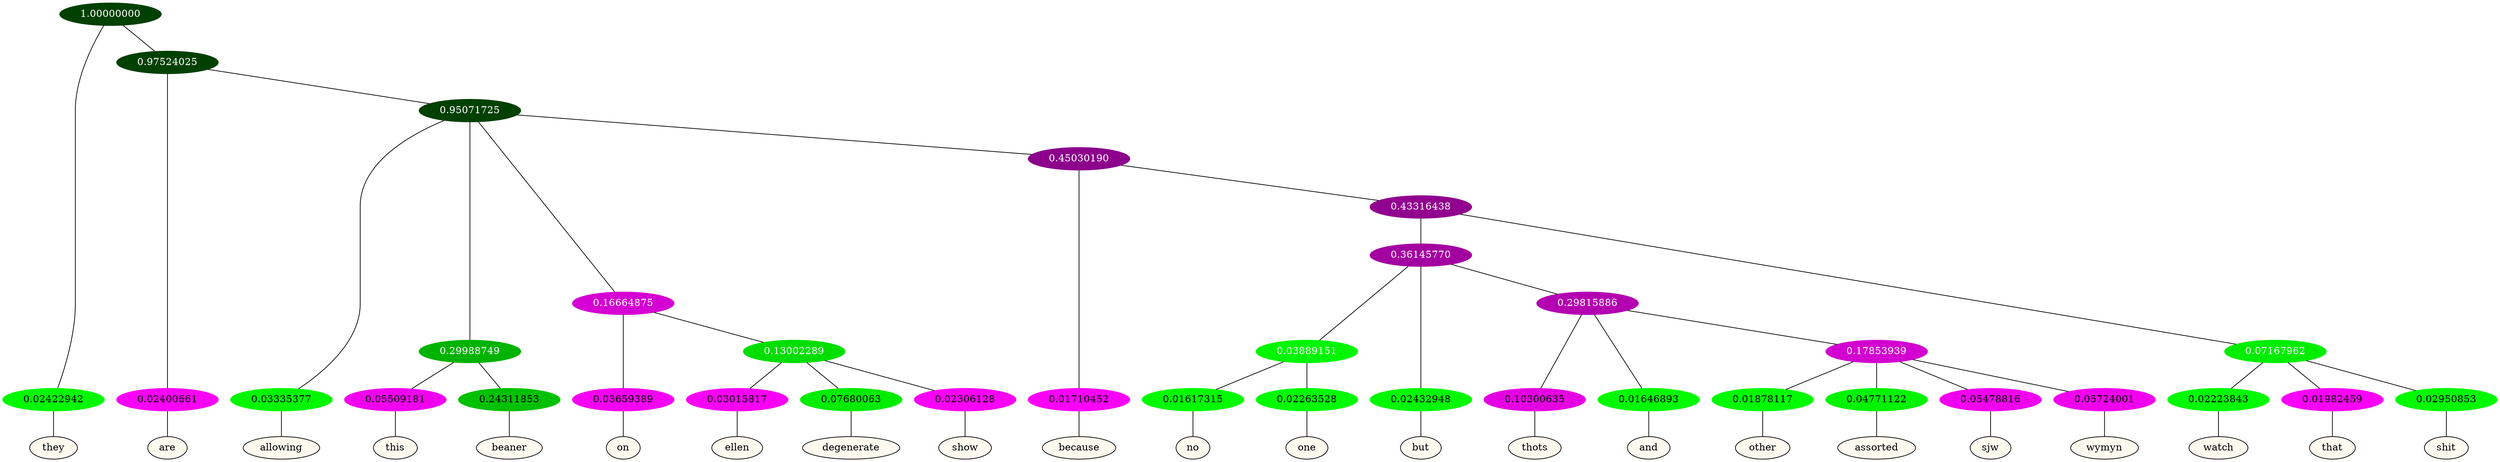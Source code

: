 graph {
	node [format=png height=0.15 nodesep=0.001 ordering=out overlap=prism overlap_scaling=0.01 ranksep=0.001 ratio=0.2 style=filled width=0.15]
	{
		rank=same
		a_w_1 [label=they color=black fillcolor=floralwhite style="filled,solid"]
		a_w_3 [label=are color=black fillcolor=floralwhite style="filled,solid"]
		a_w_5 [label=allowing color=black fillcolor=floralwhite style="filled,solid"]
		a_w_9 [label=this color=black fillcolor=floralwhite style="filled,solid"]
		a_w_10 [label=beaner color=black fillcolor=floralwhite style="filled,solid"]
		a_w_11 [label=on color=black fillcolor=floralwhite style="filled,solid"]
		a_w_15 [label=ellen color=black fillcolor=floralwhite style="filled,solid"]
		a_w_16 [label=degenerate color=black fillcolor=floralwhite style="filled,solid"]
		a_w_17 [label=show color=black fillcolor=floralwhite style="filled,solid"]
		a_w_13 [label=because color=black fillcolor=floralwhite style="filled,solid"]
		a_w_26 [label=no color=black fillcolor=floralwhite style="filled,solid"]
		a_w_27 [label=one color=black fillcolor=floralwhite style="filled,solid"]
		a_w_21 [label=but color=black fillcolor=floralwhite style="filled,solid"]
		a_w_28 [label=thots color=black fillcolor=floralwhite style="filled,solid"]
		a_w_29 [label=and color=black fillcolor=floralwhite style="filled,solid"]
		a_w_31 [label=other color=black fillcolor=floralwhite style="filled,solid"]
		a_w_32 [label=assorted color=black fillcolor=floralwhite style="filled,solid"]
		a_w_33 [label=sjw color=black fillcolor=floralwhite style="filled,solid"]
		a_w_34 [label=wymyn color=black fillcolor=floralwhite style="filled,solid"]
		a_w_23 [label=watch color=black fillcolor=floralwhite style="filled,solid"]
		a_w_24 [label=that color=black fillcolor=floralwhite style="filled,solid"]
		a_w_25 [label=shit color=black fillcolor=floralwhite style="filled,solid"]
	}
	a_n_1 -- a_w_1
	a_n_3 -- a_w_3
	a_n_5 -- a_w_5
	a_n_9 -- a_w_9
	a_n_10 -- a_w_10
	a_n_11 -- a_w_11
	a_n_15 -- a_w_15
	a_n_16 -- a_w_16
	a_n_17 -- a_w_17
	a_n_13 -- a_w_13
	a_n_26 -- a_w_26
	a_n_27 -- a_w_27
	a_n_21 -- a_w_21
	a_n_28 -- a_w_28
	a_n_29 -- a_w_29
	a_n_31 -- a_w_31
	a_n_32 -- a_w_32
	a_n_33 -- a_w_33
	a_n_34 -- a_w_34
	a_n_23 -- a_w_23
	a_n_24 -- a_w_24
	a_n_25 -- a_w_25
	{
		rank=same
		a_n_1 [label=0.02422942 color="0.334 1.000 0.976" fontcolor=black]
		a_n_3 [label=0.02400661 color="0.835 1.000 0.976" fontcolor=black]
		a_n_5 [label=0.03335377 color="0.334 1.000 0.967" fontcolor=black]
		a_n_9 [label=0.05509181 color="0.835 1.000 0.945" fontcolor=black]
		a_n_10 [label=0.24311853 color="0.334 1.000 0.757" fontcolor=black]
		a_n_11 [label=0.03659389 color="0.835 1.000 0.963" fontcolor=black]
		a_n_15 [label=0.03015817 color="0.835 1.000 0.970" fontcolor=black]
		a_n_16 [label=0.07680063 color="0.334 1.000 0.923" fontcolor=black]
		a_n_17 [label=0.02306128 color="0.835 1.000 0.977" fontcolor=black]
		a_n_13 [label=0.01710452 color="0.835 1.000 0.983" fontcolor=black]
		a_n_26 [label=0.01617315 color="0.334 1.000 0.984" fontcolor=black]
		a_n_27 [label=0.02263528 color="0.334 1.000 0.977" fontcolor=black]
		a_n_21 [label=0.02432948 color="0.334 1.000 0.976" fontcolor=black]
		a_n_28 [label=0.10300635 color="0.835 1.000 0.897" fontcolor=black]
		a_n_29 [label=0.01646893 color="0.334 1.000 0.984" fontcolor=black]
		a_n_31 [label=0.01878117 color="0.334 1.000 0.981" fontcolor=black]
		a_n_32 [label=0.04771122 color="0.334 1.000 0.952" fontcolor=black]
		a_n_33 [label=0.05478816 color="0.835 1.000 0.945" fontcolor=black]
		a_n_34 [label=0.05724001 color="0.835 1.000 0.943" fontcolor=black]
		a_n_23 [label=0.02223843 color="0.334 1.000 0.978" fontcolor=black]
		a_n_24 [label=0.01982459 color="0.835 1.000 0.980" fontcolor=black]
		a_n_25 [label=0.02950853 color="0.334 1.000 0.970" fontcolor=black]
	}
	a_n_0 [label=1.00000000 color="0.334 1.000 0.250" fontcolor=grey99]
	a_n_0 -- a_n_1
	a_n_2 [label=0.97524025 color="0.334 1.000 0.250" fontcolor=grey99]
	a_n_0 -- a_n_2
	a_n_2 -- a_n_3
	a_n_4 [label=0.95071725 color="0.334 1.000 0.250" fontcolor=grey99]
	a_n_2 -- a_n_4
	a_n_4 -- a_n_5
	a_n_6 [label=0.29988749 color="0.334 1.000 0.700" fontcolor=grey99]
	a_n_4 -- a_n_6
	a_n_7 [label=0.16664875 color="0.835 1.000 0.833" fontcolor=grey99]
	a_n_4 -- a_n_7
	a_n_8 [label=0.45030190 color="0.835 1.000 0.550" fontcolor=grey99]
	a_n_4 -- a_n_8
	a_n_6 -- a_n_9
	a_n_6 -- a_n_10
	a_n_7 -- a_n_11
	a_n_12 [label=0.13002289 color="0.334 1.000 0.870" fontcolor=grey99]
	a_n_7 -- a_n_12
	a_n_8 -- a_n_13
	a_n_14 [label=0.43316438 color="0.835 1.000 0.567" fontcolor=grey99]
	a_n_8 -- a_n_14
	a_n_12 -- a_n_15
	a_n_12 -- a_n_16
	a_n_12 -- a_n_17
	a_n_18 [label=0.36145770 color="0.835 1.000 0.639" fontcolor=grey99]
	a_n_14 -- a_n_18
	a_n_19 [label=0.07167962 color="0.334 1.000 0.928" fontcolor=grey99]
	a_n_14 -- a_n_19
	a_n_20 [label=0.03889151 color="0.334 1.000 0.961" fontcolor=grey99]
	a_n_18 -- a_n_20
	a_n_18 -- a_n_21
	a_n_22 [label=0.29815886 color="0.835 1.000 0.702" fontcolor=grey99]
	a_n_18 -- a_n_22
	a_n_19 -- a_n_23
	a_n_19 -- a_n_24
	a_n_19 -- a_n_25
	a_n_20 -- a_n_26
	a_n_20 -- a_n_27
	a_n_22 -- a_n_28
	a_n_22 -- a_n_29
	a_n_30 [label=0.17853939 color="0.835 1.000 0.821" fontcolor=grey99]
	a_n_22 -- a_n_30
	a_n_30 -- a_n_31
	a_n_30 -- a_n_32
	a_n_30 -- a_n_33
	a_n_30 -- a_n_34
}
